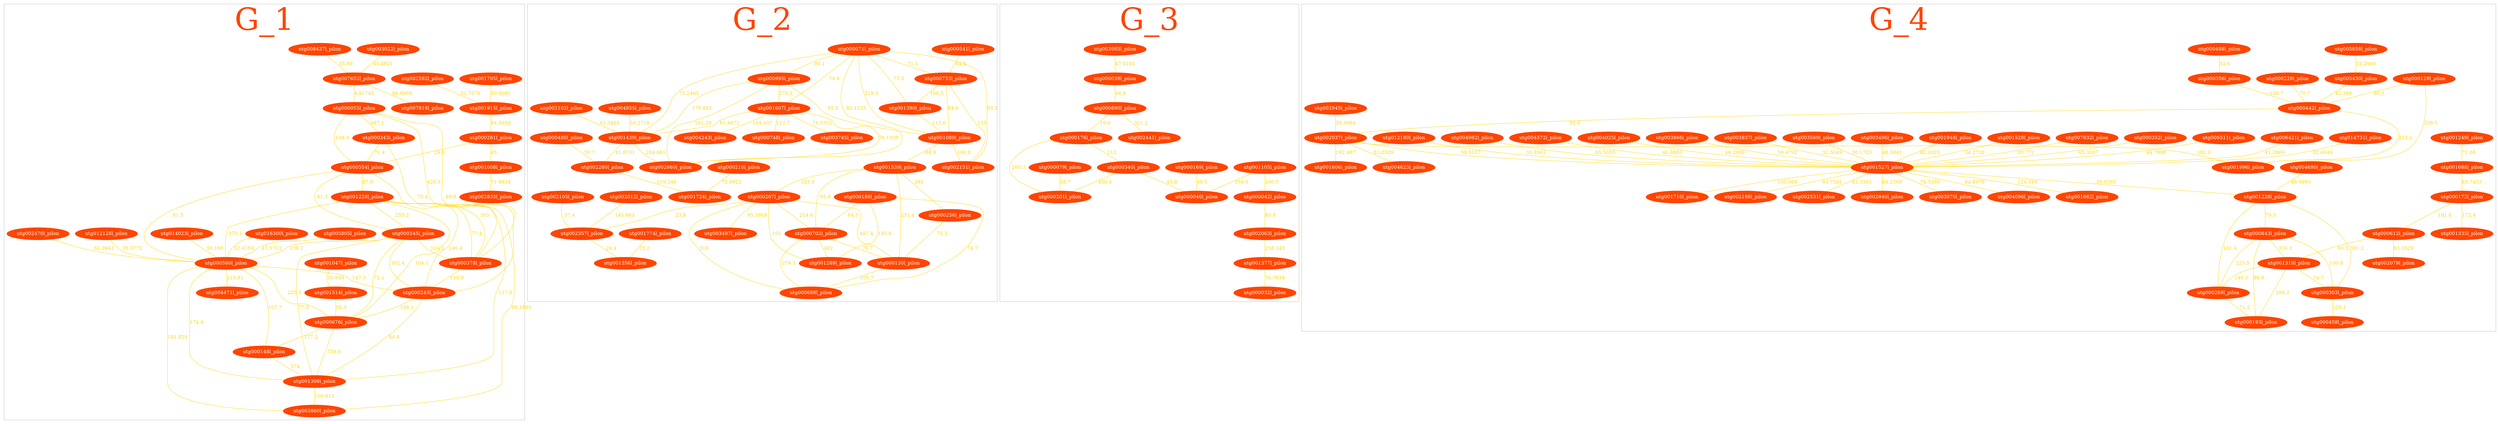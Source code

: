 /* Here are the merged subclusters of contigs */
graph	Graph_1 {
	subgraph cluster_1 {
	/* merged with subclusters: 16, 14, 10 */
	utg000055l_pilon -- utg000343l_pilon [color=gold, fontcolor=gold, penwidth=1, label=487.1]; /* cluster 1 */
	utg000055l_pilon -- utg000378l_pilon [color=gold, fontcolor=gold, penwidth=1, label=420.3]; /* cluster 1 */
	utg000148l_pilon -- utg001308l_pilon [color=gold, fontcolor=gold, penwidth=1, label=574]; /* cluster 1 */
	utg000245l_pilon -- utg000055l_pilon [color=gold, fontcolor=gold, penwidth=1, label=89.9]; /* cluster 1 */
	utg000245l_pilon -- utg000345l_pilon [color=gold, fontcolor=gold, penwidth=1, label=362.4]; /* cluster 1 */
	utg000245l_pilon -- utg000676l_pilon [color=gold, fontcolor=gold, penwidth=1, label=108.1]; /* cluster 1 */
	utg000245l_pilon -- utg001220l_pilon [color=gold, fontcolor=gold, penwidth=1, label=146.4]; /* cluster 1 */
	utg000281l_pilon -- utg000554l_pilon [color=gold, fontcolor=gold, penwidth=1, label=29.6]; /* cluster 1 */
	utg000281l_pilon -- utg001008l_pilon [color=gold, fontcolor=gold, penwidth=1, label=45]; /* cluster 1 */
	utg000343l_pilon -- utg000554l_pilon [color=gold, fontcolor=gold, penwidth=1, label=71.4]; /* cluster 1 */
	utg000345l_pilon -- utg000378l_pilon [color=gold, fontcolor=gold, penwidth=1, label=104.2]; /* cluster 1 */
	utg000345l_pilon -- utg000554l_pilon [color=gold, fontcolor=gold, penwidth=1, label=81.3]; /* cluster 1 */
	utg000345l_pilon -- utg000560l_pilon [color=gold, fontcolor=gold, penwidth=1, label=139.2]; /* cluster 1 */
	utg000345l_pilon -- utg000676l_pilon [color=gold, fontcolor=gold, penwidth=1, label=72.1]; /* cluster 1 */
	utg000378l_pilon -- utg000245l_pilon [color=gold, fontcolor=gold, penwidth=1, label=118.9]; /* cluster 1 */
	utg000378l_pilon -- utg000343l_pilon [color=gold, fontcolor=gold, penwidth=1, label=70.4]; /* cluster 1 */
	utg000378l_pilon -- utg001220l_pilon [color=gold, fontcolor=gold, penwidth=1, label=77.4]; /* cluster 1 */
	utg000554l_pilon -- utg000055l_pilon [color=gold, fontcolor=gold, penwidth=1, label=108.4]; /* cluster 1 */
	utg000554l_pilon -- utg000378l_pilon [color=gold, fontcolor=gold, penwidth=1, label=355]; /* cluster 1 */
	utg000554l_pilon -- utg001220l_pilon [color=gold, fontcolor=gold, penwidth=1, label=87.9]; /* cluster 1 */
	utg000560l_pilon -- utg000148l_pilon [color=gold, fontcolor=gold, penwidth=1, label=107.7]; /* cluster 1 */
	utg000560l_pilon -- utg000245l_pilon [color=gold, fontcolor=gold, penwidth=1, label=147.3]; /* cluster 1 */
	utg000560l_pilon -- utg000554l_pilon [color=gold, fontcolor=gold, penwidth=1, label=81.5]; /* cluster 1 */
	utg000560l_pilon -- utg000676l_pilon [color=gold, fontcolor=gold, penwidth=1, label=225.3]; /* cluster 1 */
	utg000560l_pilon -- utg001220l_pilon [color=gold, fontcolor=gold, penwidth=1, label=375.1]; /* cluster 1 */
	utg000560l_pilon -- utg001308l_pilon [color=gold, fontcolor=gold, penwidth=1, label=174.4]; /* cluster 1 */
	utg000560l_pilon -- utg003860l_pilon [color=gold, fontcolor=gold, penwidth=1, label=191.824]; /* cluster 1 */
	utg000560l_pilon -- utg004471l_pilon [color=gold, fontcolor=gold, penwidth=1, label=115.81]; /* cluster 1 */
	utg000676l_pilon -- utg000148l_pilon [color=gold, fontcolor=gold, penwidth=1, label=177.2]; /* cluster 1 */
	utg001008l_pilon -- utg002835l_pilon [color=gold, fontcolor=gold, penwidth=1, label=71.9834]; /* cluster 1 */
	utg001047l_pilon -- utg001514l_pilon [color=gold, fontcolor=gold, penwidth=1, label=30.849]; /* cluster 1 */
	utg001220l_pilon -- utg000345l_pilon [color=gold, fontcolor=gold, penwidth=1, label=255.2]; /* cluster 1 */
	utg001220l_pilon -- utg000676l_pilon [color=gold, fontcolor=gold, penwidth=1, label=104.1]; /* cluster 1 */
	utg001220l_pilon -- utg003860l_pilon [color=gold, fontcolor=gold, penwidth=1, label=86.1885]; /* cluster 1 */
	utg001308l_pilon -- utg000245l_pilon [color=gold, fontcolor=gold, penwidth=1, label=84.8]; /* cluster 1 */
	utg001308l_pilon -- utg000345l_pilon [color=gold, fontcolor=gold, penwidth=1, label=77.5]; /* cluster 1 */
	utg001308l_pilon -- utg000676l_pilon [color=gold, fontcolor=gold, penwidth=1, label=739.9]; /* cluster 1 */
	utg001308l_pilon -- utg001220l_pilon [color=gold, fontcolor=gold, penwidth=1, label=117.8]; /* cluster 1 */
	utg001308l_pilon -- utg003860l_pilon [color=gold, fontcolor=gold, penwidth=1, label=100.813]; /* cluster 1 */
	utg001514l_pilon -- utg000676l_pilon [color=gold, fontcolor=gold, penwidth=1, label=56.3]; /* cluster 1 */
	utg001795l_pilon -- utg001915l_pilon [color=gold, fontcolor=gold, penwidth=1, label=50.0091]; /* cluster 1 */
	utg001915l_pilon -- utg000281l_pilon [color=gold, fontcolor=gold, penwidth=1, label=84.5659]; /* cluster 1 */
	utg002470l_pilon -- utg000560l_pilon [color=gold, fontcolor=gold, penwidth=1, label=61.0941]; /* cluster 1 */
	utg002592l_pilon -- utg001915l_pilon [color=gold, fontcolor=gold, penwidth=1, label=52.7076]; /* cluster 1 */
	utg003022l_pilon -- utg007652l_pilon [color=gold, fontcolor=gold, penwidth=1, label=43.4921]; /* cluster 1 */
	utg005805l_pilon -- utg000560l_pilon [color=gold, fontcolor=gold, penwidth=1, label=47.5713]; /* cluster 1 */
	utg007652l_pilon -- utg000055l_pilon [color=gold, fontcolor=gold, penwidth=1, label=4.81745]; /* cluster 1 */
	utg007652l_pilon -- utg007818l_pilon [color=gold, fontcolor=gold, penwidth=1, label=86.6969]; /* cluster 1 */
	utg008437l_pilon -- utg007652l_pilon [color=gold, fontcolor=gold, penwidth=1, label=35.89]; /* cluster 1 */
	utg012128l_pilon -- utg000560l_pilon [color=gold, fontcolor=gold, penwidth=1, label=35.0772]; /* cluster 1 */
	utg014023l_pilon -- utg000560l_pilon [color=gold, fontcolor=gold, penwidth=1, label=55.166]; /* cluster 1 */
	utg016300l_pilon -- utg000560l_pilon [color=gold, fontcolor=gold, penwidth=1, label=52.4159]; /* cluster 1 */
	utg000055l_pilon [color=orangered, style=filled, fillcolor=orangered, fontcolor=white]; /* 2 */
	utg000148l_pilon [color=orangered, style=filled, fillcolor=orangered, fontcolor=white]; /* 1 */
	utg000245l_pilon [color=orangered, style=filled, fillcolor=orangered, fontcolor=white]; /* 1 */
	utg000281l_pilon [color=orangered, style=filled, fillcolor=orangered, fontcolor=white]; /* 3 */
	utg000343l_pilon [color=orangered, style=filled, fillcolor=orangered, fontcolor=white]; /* 2 */
	utg000345l_pilon [color=orangered, style=filled, fillcolor=orangered, fontcolor=white]; /* 1 */
	utg000378l_pilon [color=orangered, style=filled, fillcolor=orangered, fontcolor=white]; /* 2 */
	utg000554l_pilon [color=orangered, style=filled, fillcolor=orangered, fontcolor=white]; /* 2 */
	utg000560l_pilon [color=orangered, style=filled, fillcolor=orangered, fontcolor=white]; /* 1 */
	utg000676l_pilon [color=orangered, style=filled, fillcolor=orangered, fontcolor=white]; /* 1 */
	utg001008l_pilon [color=orangered, style=filled, fillcolor=orangered, fontcolor=white]; /* 3 */
	utg001047l_pilon [color=orangered, style=filled, fillcolor=orangered, fontcolor=white]; /* 0 */
	utg001220l_pilon [color=orangered, style=filled, fillcolor=orangered, fontcolor=white]; /* 1 */
	utg001308l_pilon [color=orangered, style=filled, fillcolor=orangered, fontcolor=white]; /* 1 */
	utg001514l_pilon [color=orangered, style=filled, fillcolor=orangered, fontcolor=white]; /* 0 */
	utg001795l_pilon [color=orangered, style=filled, fillcolor=orangered, fontcolor=white]; /* 3 */
	utg001915l_pilon [color=orangered, style=filled, fillcolor=orangered, fontcolor=white]; /* 3 */
	utg002470l_pilon [color=orangered, style=filled, fillcolor=orangered, fontcolor=white]; /* 1 */
	utg002592l_pilon [color=orangered, style=filled, fillcolor=orangered, fontcolor=white]; /* 0 */
	utg002835l_pilon [color=orangered, style=filled, fillcolor=orangered, fontcolor=white]; /* 3 */
	utg003022l_pilon [color=orangered, style=filled, fillcolor=orangered, fontcolor=white]; /* 2 */
	utg003860l_pilon [color=orangered, style=filled, fillcolor=orangered, fontcolor=white]; /* 1 */
	utg004471l_pilon [color=orangered, style=filled, fillcolor=orangered, fontcolor=white]; /* 1 */
	utg005805l_pilon [color=orangered, style=filled, fillcolor=orangered, fontcolor=white]; /* 1 */
	utg007652l_pilon [color=orangered, style=filled, fillcolor=orangered, fontcolor=white]; /* 1 */
	utg007818l_pilon [color=orangered, style=filled, fillcolor=orangered, fontcolor=white]; /* 0 */
	utg008437l_pilon [color=orangered, style=filled, fillcolor=orangered, fontcolor=white]; /* 3 */
	utg012128l_pilon [color=orangered, style=filled, fillcolor=orangered, fontcolor=white]; /* 1 */
	utg014023l_pilon [color=orangered, style=filled, fillcolor=orangered, fontcolor=white]; /* 1 */
	utg016300l_pilon [color=orangered, style=filled, fillcolor=orangered, fontcolor=white]; /* 1 */
	label="G_1";
	fontsize=90;
	fontcolor=orangered;
	color=gray;
	/* 30 contigs with total size of 41936098 bp */
	}
	subgraph cluster_4 {
	/* merged with subclusters: 15, 13, 8, 2 */
	utg000071l_pilon -- utg000733l_pilon [color=gold, fontcolor=gold, penwidth=1, label=71.1]; /* cluster 4 */
	utg000071l_pilon -- utg000995l_pilon [color=gold, fontcolor=gold, penwidth=1, label=83.1]; /* cluster 4 */
	utg000071l_pilon -- utg001390l_pilon [color=gold, fontcolor=gold, penwidth=1, label=75.5]; /* cluster 4 */
	utg000071l_pilon -- utg001439l_pilon [color=gold, fontcolor=gold, penwidth=1, label=75.2465]; /* cluster 4 */
	utg000071l_pilon -- utg002151l_pilon [color=gold, fontcolor=gold, penwidth=1, label=93.2]; /* cluster 4 */
	utg000130l_pilon -- utg000688l_pilon [color=gold, fontcolor=gold, penwidth=1, label=105.7]; /* cluster 4 */
	utg000130l_pilon -- utg001539l_pilon [color=gold, fontcolor=gold, penwidth=1, label=231.4]; /* cluster 4 */
	utg000189l_pilon -- utg000688l_pilon [color=gold, fontcolor=gold, penwidth=1, label=74.7]; /* cluster 4 */
	utg000189l_pilon -- utg000702l_pilon [color=gold, fontcolor=gold, penwidth=1, label=84.3]; /* cluster 4 */
	utg000189l_pilon -- utg001289l_pilon [color=gold, fontcolor=gold, penwidth=1, label=195.6]; /* cluster 4 */
	utg000207l_pilon -- utg000130l_pilon [color=gold, fontcolor=gold, penwidth=1, label=497.4]; /* cluster 4 */
	utg000207l_pilon -- utg000702l_pilon [color=gold, fontcolor=gold, penwidth=1, label=214.6]; /* cluster 4 */
	utg000207l_pilon -- utg001289l_pilon [color=gold, fontcolor=gold, penwidth=1, label=101]; /* cluster 4 */
	utg000207l_pilon -- utg002357l_pilon [color=gold, fontcolor=gold, penwidth=1, label=23.8]; /* cluster 4 */
	utg000207l_pilon -- utg003497l_pilon [color=gold, fontcolor=gold, penwidth=1, label=95.1918]; /* cluster 4 */
	utg000210l_pilon -- utg001724l_pilon [color=gold, fontcolor=gold, penwidth=1, label=72.8922]; /* cluster 4 */
	utg000256l_pilon -- utg000130l_pilon [color=gold, fontcolor=gold, penwidth=1, label=75.3]; /* cluster 4 */
	utg000480l_pilon -- utg002280l_pilon [color=gold, fontcolor=gold, penwidth=1, label=50.7]; /* cluster 4 */
	utg000541l_pilon -- utg000733l_pilon [color=gold, fontcolor=gold, penwidth=1, label=64.4]; /* cluster 4 */
	utg000688l_pilon -- utg000207l_pilon [color=gold, fontcolor=gold, penwidth=1, label=316]; /* cluster 4 */
	utg000702l_pilon -- utg000130l_pilon [color=gold, fontcolor=gold, penwidth=1, label=79.7]; /* cluster 4 */
	utg000702l_pilon -- utg000688l_pilon [color=gold, fontcolor=gold, penwidth=1, label=274.5]; /* cluster 4 */
	utg000702l_pilon -- utg001289l_pilon [color=gold, fontcolor=gold, penwidth=1, label=482]; /* cluster 4 */
	utg000702l_pilon -- utg001539l_pilon [color=gold, fontcolor=gold, penwidth=1, label=95.6]; /* cluster 4 */
	utg000733l_pilon -- utg001089l_pilon [color=gold, fontcolor=gold, penwidth=1, label=84.6]; /* cluster 4 */
	utg000733l_pilon -- utg001390l_pilon [color=gold, fontcolor=gold, penwidth=1, label=166.5]; /* cluster 4 */
	utg000995l_pilon -- utg001089l_pilon [color=gold, fontcolor=gold, penwidth=1, label=95.5]; /* cluster 4 */
	utg000995l_pilon -- utg001439l_pilon [color=gold, fontcolor=gold, penwidth=1, label=178.845]; /* cluster 4 */
	utg000995l_pilon -- utg001607l_pilon [color=gold, fontcolor=gold, penwidth=1, label=270.2]; /* cluster 4 */
	utg000995l_pilon -- utg002660l_pilon [color=gold, fontcolor=gold, penwidth=1, label=101.29]; /* cluster 4 */
	utg001089l_pilon -- utg000071l_pilon [color=gold, fontcolor=gold, penwidth=1, label=219.3]; /* cluster 4 */
	utg001089l_pilon -- utg001539l_pilon [color=gold, fontcolor=gold, penwidth=1, label=68.9]; /* cluster 4 */
	utg001089l_pilon -- utg002151l_pilon [color=gold, fontcolor=gold, penwidth=1, label=191.8]; /* cluster 4 */
	utg001390l_pilon -- utg001089l_pilon [color=gold, fontcolor=gold, penwidth=1, label=113.6]; /* cluster 4 */
	utg001439l_pilon -- utg002280l_pilon [color=gold, fontcolor=gold, penwidth=1, label=41.8701]; /* cluster 4 */
	utg001439l_pilon -- utg002660l_pilon [color=gold, fontcolor=gold, penwidth=1, label=204.861]; /* cluster 4 */
	utg001539l_pilon -- utg000207l_pilon [color=gold, fontcolor=gold, penwidth=1, label=133.3]; /* cluster 4 */
	utg001539l_pilon -- utg000256l_pilon [color=gold, fontcolor=gold, penwidth=1, label=295]; /* cluster 4 */
	utg001607l_pilon -- utg000071l_pilon [color=gold, fontcolor=gold, penwidth=1, label=74.6]; /* cluster 4 */
	utg001607l_pilon -- utg000748l_pilon [color=gold, fontcolor=gold, penwidth=1, label=112.7]; /* cluster 4 */
	utg001607l_pilon -- utg001439l_pilon [color=gold, fontcolor=gold, penwidth=1, label=81.4672]; /* cluster 4 */
	utg001607l_pilon -- utg002660l_pilon [color=gold, fontcolor=gold, penwidth=1, label=76.1338]; /* cluster 4 */
	utg001607l_pilon -- utg003745l_pilon [color=gold, fontcolor=gold, penwidth=1, label=74.5352]; /* cluster 4 */
	utg001607l_pilon -- utg004243l_pilon [color=gold, fontcolor=gold, penwidth=1, label=144.437]; /* cluster 4 */
	utg001774l_pilon -- utg001356l_pilon [color=gold, fontcolor=gold, penwidth=1, label=73.2]; /* cluster 4 */
	utg002012l_pilon -- utg002357l_pilon [color=gold, fontcolor=gold, penwidth=1, label=145.663]; /* cluster 4 */
	utg002102l_pilon -- utg001439l_pilon [color=gold, fontcolor=gold, penwidth=1, label=43.3463]; /* cluster 4 */
	utg002105l_pilon -- utg002357l_pilon [color=gold, fontcolor=gold, penwidth=1, label=37.4]; /* cluster 4 */
	utg002151l_pilon -- utg000733l_pilon [color=gold, fontcolor=gold, penwidth=1, label=135]; /* cluster 4 */
	utg002280l_pilon -- utg001724l_pilon [color=gold, fontcolor=gold, penwidth=1, label=119.346]; /* cluster 4 */
	utg002357l_pilon -- utg001356l_pilon [color=gold, fontcolor=gold, penwidth=1, label=24.4]; /* cluster 4 */
	utg002660l_pilon -- utg000071l_pilon [color=gold, fontcolor=gold, penwidth=1, label=82.1233]; /* cluster 4 */
	utg004855l_pilon -- utg001439l_pilon [color=gold, fontcolor=gold, penwidth=1, label=38.2718]; /* cluster 4 */
	utg000071l_pilon [color=orangered, style=filled, fillcolor=orangered, fontcolor=white]; /* 2 */
	utg000130l_pilon [color=orangered, style=filled, fillcolor=orangered, fontcolor=white]; /* 2 */
	utg000189l_pilon [color=orangered, style=filled, fillcolor=orangered, fontcolor=white]; /* 1 */
	utg000207l_pilon [color=orangered, style=filled, fillcolor=orangered, fontcolor=white]; /* 2 */
	utg000210l_pilon [color=orangered, style=filled, fillcolor=orangered, fontcolor=white]; /* 3 */
	utg000256l_pilon [color=orangered, style=filled, fillcolor=orangered, fontcolor=white]; /* 2 */
	utg000480l_pilon [color=orangered, style=filled, fillcolor=orangered, fontcolor=white]; /* 3 */
	utg000541l_pilon [color=orangered, style=filled, fillcolor=orangered, fontcolor=white]; /* 2 */
	utg000688l_pilon [color=orangered, style=filled, fillcolor=orangered, fontcolor=white]; /* 1 */
	utg000702l_pilon [color=orangered, style=filled, fillcolor=orangered, fontcolor=white]; /* 1 */
	utg000733l_pilon [color=orangered, style=filled, fillcolor=orangered, fontcolor=white]; /* 2 */
	utg000748l_pilon [color=orangered, style=filled, fillcolor=orangered, fontcolor=white]; /* 2 */
	utg000995l_pilon [color=orangered, style=filled, fillcolor=orangered, fontcolor=white]; /* 2 */
	utg001089l_pilon [color=orangered, style=filled, fillcolor=orangered, fontcolor=white]; /* 2 */
	utg001289l_pilon [color=orangered, style=filled, fillcolor=orangered, fontcolor=white]; /* 1 */
	utg001356l_pilon [color=orangered, style=filled, fillcolor=orangered, fontcolor=white]; /* 0 */
	utg001390l_pilon [color=orangered, style=filled, fillcolor=orangered, fontcolor=white]; /* 2 */
	utg001439l_pilon [color=orangered, style=filled, fillcolor=orangered, fontcolor=white]; /* 2 */
	utg001539l_pilon [color=orangered, style=filled, fillcolor=orangered, fontcolor=white]; /* 2 */
	utg001607l_pilon [color=orangered, style=filled, fillcolor=orangered, fontcolor=white]; /* 2 */
	utg001724l_pilon [color=orangered, style=filled, fillcolor=orangered, fontcolor=white]; /* 3 */
	utg001774l_pilon [color=orangered, style=filled, fillcolor=orangered, fontcolor=white]; /* 0 */
	utg002012l_pilon [color=orangered, style=filled, fillcolor=orangered, fontcolor=white]; /* 0 */
	utg002102l_pilon [color=orangered, style=filled, fillcolor=orangered, fontcolor=white]; /* 2 */
	utg002105l_pilon [color=orangered, style=filled, fillcolor=orangered, fontcolor=white]; /* 0 */
	utg002151l_pilon [color=orangered, style=filled, fillcolor=orangered, fontcolor=white]; /* 2 */
	utg002280l_pilon [color=orangered, style=filled, fillcolor=orangered, fontcolor=white]; /* 3 */
	utg002357l_pilon [color=orangered, style=filled, fillcolor=orangered, fontcolor=white]; /* 0 */
	utg002660l_pilon [color=orangered, style=filled, fillcolor=orangered, fontcolor=white]; /* 2 */
	utg003497l_pilon [color=orangered, style=filled, fillcolor=orangered, fontcolor=white]; /* 1 */
	utg003745l_pilon [color=orangered, style=filled, fillcolor=orangered, fontcolor=white]; /* 2 */
	utg004243l_pilon [color=orangered, style=filled, fillcolor=orangered, fontcolor=white]; /* 2 */
	utg004855l_pilon [color=orangered, style=filled, fillcolor=orangered, fontcolor=white]; /* 2 */
	label="G_2";
	fontsize=90;
	fontcolor=orangered;
	color=gray;
	/* 33 contigs with total size of 42845722 bp */
	}
	subgraph cluster_6 {
	/* merged with subclusters: 9, 0 */
	utg000039l_pilon -- utg000890l_pilon [color=gold, fontcolor=gold, penwidth=1, label=44.8]; /* cluster 6 */
	utg000042l_pilon -- utg002063l_pilon [color=gold, fontcolor=gold, penwidth=1, label=80.8]; /* cluster 6 */
	utg000079l_pilon -- utg000201l_pilon [color=gold, fontcolor=gold, penwidth=1, label=38.7]; /* cluster 6 */
	utg000169l_pilon -- utg000046l_pilon [color=gold, fontcolor=gold, penwidth=1, label=49.5]; /* cluster 6 */
	utg000176l_pilon -- utg000340l_pilon [color=gold, fontcolor=gold, penwidth=1, label=113]; /* cluster 6 */
	utg000201l_pilon -- utg000176l_pilon [color=gold, fontcolor=gold, penwidth=1, label=260.3]; /* cluster 6 */
	utg000340l_pilon -- utg000046l_pilon [color=gold, fontcolor=gold, penwidth=1, label=43.8]; /* cluster 6 */
	utg000340l_pilon -- utg000201l_pilon [color=gold, fontcolor=gold, penwidth=1, label=450.4]; /* cluster 6 */
	utg000890l_pilon -- utg000176l_pilon [color=gold, fontcolor=gold, penwidth=1, label=19.6]; /* cluster 6 */
	utg000890l_pilon -- utg002441l_pilon [color=gold, fontcolor=gold, penwidth=1, label=321.2]; /* cluster 6 */
	utg001105l_pilon -- utg000042l_pilon [color=gold, fontcolor=gold, penwidth=1, label=100.5]; /* cluster 6 */
	utg001105l_pilon -- utg000046l_pilon [color=gold, fontcolor=gold, penwidth=1, label=158.6]; /* cluster 6 */
	utg001377l_pilon -- utg000032l_pilon [color=gold, fontcolor=gold, penwidth=1, label=76.7838]; /* cluster 6 */
	utg002063l_pilon -- utg001377l_pilon [color=gold, fontcolor=gold, penwidth=1, label=258.343]; /* cluster 6 */
	utg003985l_pilon -- utg000039l_pilon [color=gold, fontcolor=gold, penwidth=1, label=47.6185]; /* cluster 6 */
	utg000032l_pilon [color=orangered, style=filled, fillcolor=orangered, fontcolor=white]; /* 2 */
	utg000039l_pilon [color=orangered, style=filled, fillcolor=orangered, fontcolor=white]; /* 0 */
	utg000042l_pilon [color=orangered, style=filled, fillcolor=orangered, fontcolor=white]; /* 2 */
	utg000046l_pilon [color=orangered, style=filled, fillcolor=orangered, fontcolor=white]; /* 2 */
	utg000079l_pilon [color=orangered, style=filled, fillcolor=orangered, fontcolor=white]; /* 2 */
	utg000169l_pilon [color=orangered, style=filled, fillcolor=orangered, fontcolor=white]; /* 2 */
	utg000176l_pilon [color=orangered, style=filled, fillcolor=orangered, fontcolor=white]; /* 1 */
	utg000201l_pilon [color=orangered, style=filled, fillcolor=orangered, fontcolor=white]; /* 1 */
	utg000340l_pilon [color=orangered, style=filled, fillcolor=orangered, fontcolor=white]; /* 1 */
	utg000890l_pilon [color=orangered, style=filled, fillcolor=orangered, fontcolor=white]; /* 0 */
	utg001105l_pilon [color=orangered, style=filled, fillcolor=orangered, fontcolor=white]; /* 2 */
	utg001377l_pilon [color=orangered, style=filled, fillcolor=orangered, fontcolor=white]; /* 2 */
	utg002063l_pilon [color=orangered, style=filled, fillcolor=orangered, fontcolor=white]; /* 2 */
	utg002441l_pilon [color=orangered, style=filled, fillcolor=orangered, fontcolor=white]; /* 0 */
	utg003985l_pilon [color=orangered, style=filled, fillcolor=orangered, fontcolor=white]; /* 0 */
	label="G_3";
	fontsize=90;
	fontcolor=orangered;
	color=gray;
	/* 15 contigs with total size of 37666474 bp */
	}
	subgraph cluster_7 {
	/* merged with subclusters: 12, 11, 5, 3 */
	utg000129l_pilon -- utg000442l_pilon [color=gold, fontcolor=gold, penwidth=1, label=90.3]; /* cluster 7 */
	utg000129l_pilon -- utg001996l_pilon [color=gold, fontcolor=gold, penwidth=1, label=208.5]; /* cluster 7 */
	utg000172l_pilon -- utg000612l_pilon [color=gold, fontcolor=gold, penwidth=1, label=191.6]; /* cluster 7 */
	utg000172l_pilon -- utg001335l_pilon [color=gold, fontcolor=gold, penwidth=1, label=172.4]; /* cluster 7 */
	utg000193l_pilon -- utg000843l_pilon [color=gold, fontcolor=gold, penwidth=1, label=88.8]; /* cluster 7 */
	utg000229l_pilon -- utg000442l_pilon [color=gold, fontcolor=gold, penwidth=1, label=70.7]; /* cluster 7 */
	utg000269l_pilon -- utg000193l_pilon [color=gold, fontcolor=gold, penwidth=1, label=71.2]; /* cluster 7 */
	utg000269l_pilon -- utg000843l_pilon [color=gold, fontcolor=gold, penwidth=1, label=223.5]; /* cluster 7 */
	utg000269l_pilon -- utg001228l_pilon [color=gold, fontcolor=gold, penwidth=1, label=101.4]; /* cluster 7 */
	utg000303l_pilon -- utg000458l_pilon [color=gold, fontcolor=gold, penwidth=1, label=126.1]; /* cluster 7 */
	utg000303l_pilon -- utg000843l_pilon [color=gold, fontcolor=gold, penwidth=1, label=100.8]; /* cluster 7 */
	utg000303l_pilon -- utg001228l_pilon [color=gold, fontcolor=gold, penwidth=1, label=391.2]; /* cluster 7 */
	utg000352l_pilon -- utg001527l_pilon [color=gold, fontcolor=gold, penwidth=1, label=65.3167]; /* cluster 7 */
	utg000356l_pilon -- utg000442l_pilon [color=gold, fontcolor=gold, penwidth=1, label=129.7]; /* cluster 7 */
	utg000442l_pilon -- utg002037l_pilon [color=gold, fontcolor=gold, penwidth=1, label=92.6]; /* cluster 7 */
	utg000488l_pilon -- utg000356l_pilon [color=gold, fontcolor=gold, penwidth=1, label=33.6]; /* cluster 7 */
	utg000612l_pilon -- utg001319l_pilon [color=gold, fontcolor=gold, penwidth=1, label=60.5]; /* cluster 7 */
	utg000612l_pilon -- utg002079l_pilon [color=gold, fontcolor=gold, penwidth=1, label=83.3529]; /* cluster 7 */
	utg000843l_pilon -- utg001319l_pilon [color=gold, fontcolor=gold, penwidth=1, label=316.3]; /* cluster 7 */
	utg001228l_pilon -- utg000843l_pilon [color=gold, fontcolor=gold, penwidth=1, label=79.3]; /* cluster 7 */
	utg001249l_pilon -- utg001688l_pilon [color=gold, fontcolor=gold, penwidth=1, label=71.68]; /* cluster 7 */
	utg001319l_pilon -- utg000193l_pilon [color=gold, fontcolor=gold, penwidth=1, label=288.2]; /* cluster 7 */
	utg001319l_pilon -- utg000269l_pilon [color=gold, fontcolor=gold, penwidth=1, label=146.1]; /* cluster 7 */
	utg001319l_pilon -- utg000303l_pilon [color=gold, fontcolor=gold, penwidth=1, label=74.7]; /* cluster 7 */
	utg001527l_pilon -- utg001228l_pilon [color=gold, fontcolor=gold, penwidth=1, label=59.8383]; /* cluster 7 */
	utg001527l_pilon -- utg001662l_pilon [color=gold, fontcolor=gold, penwidth=1, label=124.349]; /* cluster 7 */
	utg001527l_pilon -- utg001710l_pilon [color=gold, fontcolor=gold, penwidth=1, label=100.568]; /* cluster 7 */
	utg001527l_pilon -- utg002198l_pilon [color=gold, fontcolor=gold, penwidth=1, label=95.7301]; /* cluster 7 */
	utg001527l_pilon -- utg002531l_pilon [color=gold, fontcolor=gold, penwidth=1, label=91.3363]; /* cluster 7 */
	utg001527l_pilon -- utg002940l_pilon [color=gold, fontcolor=gold, penwidth=1, label=84.2368]; /* cluster 7 */
	utg001527l_pilon -- utg003070l_pilon [color=gold, fontcolor=gold, penwidth=1, label=74.5369]; /* cluster 7 */
	utg001527l_pilon -- utg004096l_pilon [color=gold, fontcolor=gold, penwidth=1, label=84.8879]; /* cluster 7 */
	utg001528l_pilon -- utg001527l_pilon [color=gold, fontcolor=gold, penwidth=1, label=34.2728]; /* cluster 7 */
	utg001688l_pilon -- utg000172l_pilon [color=gold, fontcolor=gold, penwidth=1, label=63.7453]; /* cluster 7 */
	utg001948l_pilon -- utg001527l_pilon [color=gold, fontcolor=gold, penwidth=1, label=62.0325]; /* cluster 7 */
	utg001996l_pilon -- utg000442l_pilon [color=gold, fontcolor=gold, penwidth=1, label=223.1]; /* cluster 7 */
	utg002037l_pilon -- utg001527l_pilon [color=gold, fontcolor=gold, penwidth=1, label=59.5137]; /* cluster 7 */
	utg002037l_pilon -- utg001606l_pilon [color=gold, fontcolor=gold, penwidth=1, label=192.487]; /* cluster 7 */
	utg002037l_pilon -- utg001996l_pilon [color=gold, fontcolor=gold, penwidth=1, label=102.9]; /* cluster 7 */
	utg002037l_pilon -- utg004623l_pilon [color=gold, fontcolor=gold, penwidth=1, label=81.0329]; /* cluster 7 */
	utg002945l_pilon -- utg002037l_pilon [color=gold, fontcolor=gold, penwidth=1, label=38.4684]; /* cluster 7 */
	utg003496l_pilon -- utg001527l_pilon [color=gold, fontcolor=gold, penwidth=1, label=48.5841]; /* cluster 7 */
	utg003569l_pilon -- utg001527l_pilon [color=gold, fontcolor=gold, penwidth=1, label=30.1723]; /* cluster 7 */
	utg003837l_pilon -- utg001527l_pilon [color=gold, fontcolor=gold, penwidth=1, label=32.5049]; /* cluster 7 */
	utg003866l_pilon -- utg001527l_pilon [color=gold, fontcolor=gold, penwidth=1, label=59.4792]; /* cluster 7 */
	utg004025l_pilon -- utg001527l_pilon [color=gold, fontcolor=gold, penwidth=1, label=48.2989]; /* cluster 7 */
	utg004572l_pilon -- utg001527l_pilon [color=gold, fontcolor=gold, penwidth=1, label=41.9883]; /* cluster 7 */
	utg004680l_pilon -- utg001228l_pilon [color=gold, fontcolor=gold, penwidth=1, label=48.9885]; /* cluster 7 */
	utg004982l_pilon -- utg001527l_pilon [color=gold, fontcolor=gold, penwidth=1, label=65.5053]; /* cluster 7 */
	utg005430l_pilon -- utg000442l_pilon [color=gold, fontcolor=gold, penwidth=1, label=42.396]; /* cluster 7 */
	utg005858l_pilon -- utg005430l_pilon [color=gold, fontcolor=gold, penwidth=1, label=31.2969]; /* cluster 7 */
	utg006421l_pilon -- utg001527l_pilon [color=gold, fontcolor=gold, penwidth=1, label=41.2869]; /* cluster 7 */
	utg006511l_pilon -- utg001527l_pilon [color=gold, fontcolor=gold, penwidth=1, label=44.7998]; /* cluster 7 */
	utg007932l_pilon -- utg001527l_pilon [color=gold, fontcolor=gold, penwidth=1, label=33.772]; /* cluster 7 */
	utg012180l_pilon -- utg001527l_pilon [color=gold, fontcolor=gold, penwidth=1, label=33.3561]; /* cluster 7 */
	utg014731l_pilon -- utg001527l_pilon [color=gold, fontcolor=gold, penwidth=1, label=32.6049]; /* cluster 7 */
	utg000129l_pilon [color=orangered, style=filled, fillcolor=orangered, fontcolor=white]; /* 0 */
	utg000172l_pilon [color=orangered, style=filled, fillcolor=orangered, fontcolor=white]; /* 2 */
	utg000193l_pilon [color=orangered, style=filled, fillcolor=orangered, fontcolor=white]; /* 2 */
	utg000229l_pilon [color=orangered, style=filled, fillcolor=orangered, fontcolor=white]; /* 0 */
	utg000269l_pilon [color=orangered, style=filled, fillcolor=orangered, fontcolor=white]; /* 2 */
	utg000303l_pilon [color=orangered, style=filled, fillcolor=orangered, fontcolor=white]; /* 1 */
	utg000352l_pilon [color=orangered, style=filled, fillcolor=orangered, fontcolor=white]; /* 1 */
	utg000356l_pilon [color=orangered, style=filled, fillcolor=orangered, fontcolor=white]; /* 0 */
	utg000442l_pilon [color=orangered, style=filled, fillcolor=orangered, fontcolor=white]; /* 0 */
	utg000458l_pilon [color=orangered, style=filled, fillcolor=orangered, fontcolor=white]; /* 1 */
	utg000488l_pilon [color=orangered, style=filled, fillcolor=orangered, fontcolor=white]; /* 0 */
	utg000612l_pilon [color=orangered, style=filled, fillcolor=orangered, fontcolor=white]; /* 2 */
	utg000843l_pilon [color=orangered, style=filled, fillcolor=orangered, fontcolor=white]; /* 2 */
	utg001228l_pilon [color=orangered, style=filled, fillcolor=orangered, fontcolor=white]; /* 1 */
	utg001249l_pilon [color=orangered, style=filled, fillcolor=orangered, fontcolor=white]; /* 3 */
	utg001319l_pilon [color=orangered, style=filled, fillcolor=orangered, fontcolor=white]; /* 2 */
	utg001335l_pilon [color=orangered, style=filled, fillcolor=orangered, fontcolor=white]; /* 2 */
	utg001527l_pilon [color=orangered, style=filled, fillcolor=orangered, fontcolor=white]; /* 1 */
	utg001528l_pilon [color=orangered, style=filled, fillcolor=orangered, fontcolor=white]; /* 1 */
	utg001606l_pilon [color=orangered, style=filled, fillcolor=orangered, fontcolor=white]; /* 0 */
	utg001662l_pilon [color=orangered, style=filled, fillcolor=orangered, fontcolor=white]; /* 1 */
	utg001688l_pilon [color=orangered, style=filled, fillcolor=orangered, fontcolor=white]; /* 2 */
	utg001710l_pilon [color=orangered, style=filled, fillcolor=orangered, fontcolor=white]; /* 1 */
	utg001948l_pilon [color=orangered, style=filled, fillcolor=orangered, fontcolor=white]; /* 1 */
	utg001996l_pilon [color=orangered, style=filled, fillcolor=orangered, fontcolor=white]; /* 0 */
	utg002037l_pilon [color=orangered, style=filled, fillcolor=orangered, fontcolor=white]; /* 0 */
	utg002079l_pilon [color=orangered, style=filled, fillcolor=orangered, fontcolor=white]; /* 2 */
	utg002198l_pilon [color=orangered, style=filled, fillcolor=orangered, fontcolor=white]; /* 1 */
	utg002531l_pilon [color=orangered, style=filled, fillcolor=orangered, fontcolor=white]; /* 1 */
	utg002940l_pilon [color=orangered, style=filled, fillcolor=orangered, fontcolor=white]; /* 1 */
	utg002945l_pilon [color=orangered, style=filled, fillcolor=orangered, fontcolor=white]; /* 0 */
	utg003070l_pilon [color=orangered, style=filled, fillcolor=orangered, fontcolor=white]; /* 1 */
	utg003496l_pilon [color=orangered, style=filled, fillcolor=orangered, fontcolor=white]; /* 1 */
	utg003569l_pilon [color=orangered, style=filled, fillcolor=orangered, fontcolor=white]; /* 1 */
	utg003837l_pilon [color=orangered, style=filled, fillcolor=orangered, fontcolor=white]; /* 1 */
	utg003866l_pilon [color=orangered, style=filled, fillcolor=orangered, fontcolor=white]; /* 1 */
	utg004025l_pilon [color=orangered, style=filled, fillcolor=orangered, fontcolor=white]; /* 1 */
	utg004096l_pilon [color=orangered, style=filled, fillcolor=orangered, fontcolor=white]; /* 1 */
	utg004572l_pilon [color=orangered, style=filled, fillcolor=orangered, fontcolor=white]; /* 1 */
	utg004623l_pilon [color=orangered, style=filled, fillcolor=orangered, fontcolor=white]; /* 0 */
	utg004680l_pilon [color=orangered, style=filled, fillcolor=orangered, fontcolor=white]; /* 1 */
	utg004982l_pilon [color=orangered, style=filled, fillcolor=orangered, fontcolor=white]; /* 1 */
	utg005430l_pilon [color=orangered, style=filled, fillcolor=orangered, fontcolor=white]; /* 0 */
	utg005858l_pilon [color=orangered, style=filled, fillcolor=orangered, fontcolor=white]; /* 1 */
	utg006421l_pilon [color=orangered, style=filled, fillcolor=orangered, fontcolor=white]; /* 1 */
	utg006511l_pilon [color=orangered, style=filled, fillcolor=orangered, fontcolor=white]; /* 1 */
	utg007932l_pilon [color=orangered, style=filled, fillcolor=orangered, fontcolor=white]; /* 1 */
	utg012180l_pilon [color=orangered, style=filled, fillcolor=orangered, fontcolor=white]; /* 1 */
	utg014731l_pilon [color=orangered, style=filled, fillcolor=orangered, fontcolor=white]; /* 1 */
	label="G_4";
	fontsize=90;
	fontcolor=orangered;
	color=gray;
	/* 49 contigs with total size of 42487128 bp */
	}
}
